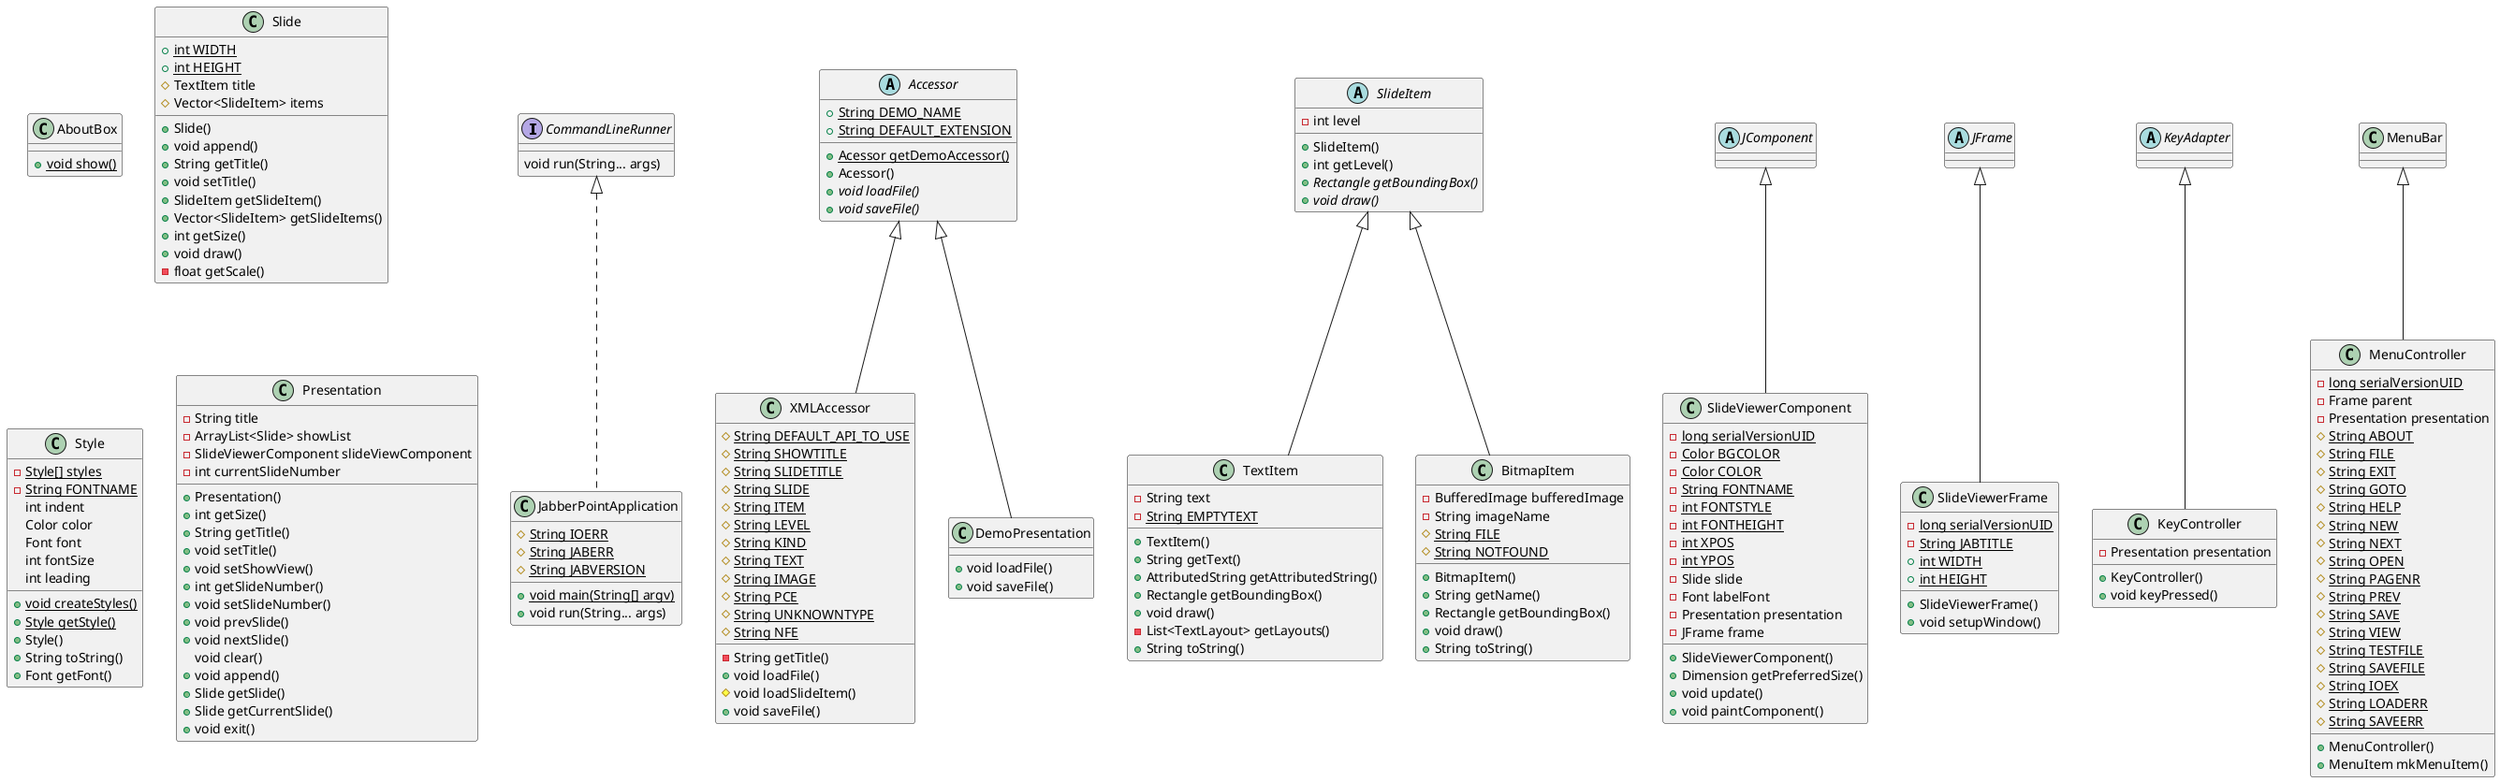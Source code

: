 @startuml JabberPoint

interface CommandLineRunner {
  void run(String... args)
}

class JabberPointApplication {
  #{static} String IOERR
  #{static} String JABERR
  #{static} String JABVERSION

  +{static} void main(String[] argv)
  + void run(String... args)
}

class JabberPointApplication implements CommandLineRunner

class AboutBox {
  +{static} void show()
}

abstract class Accessor {
  + {static} String DEMO_NAME
  + {static} String DEFAULT_EXTENSION
  + {static} Acessor getDemoAccessor()
  + Acessor()
  + {abstract} void loadFile()
  + {abstract} void saveFile()
}

class Slide {
  + {static} int WIDTH
  + {static} int HEIGHT
  # TextItem title
  # Vector<SlideItem> items
  + Slide()
  + void append()
  + String getTitle()
  + void setTitle()
  + SlideItem getSlideItem()
  + Vector<SlideItem> getSlideItems()
  + int getSize()
  + void draw()
  - float getScale()
}

abstract class SlideItem {
  - int level
  + SlideItem()
  + int getLevel()
  + {abstract} Rectangle getBoundingBox()
  + {abstract} void draw()
}

abstract class JComponent
abstract class JFrame

class SlideViewerComponent {
  - {static} long serialVersionUID
  - {static} Color BGCOLOR
  - {static} Color COLOR
  - {static} String FONTNAME
  - {static} int FONTSTYLE
  - {static} int FONTHEIGHT
  - {static} int XPOS
  - {static} int YPOS
  - Slide slide
  - Font labelFont
  - Presentation presentation
  - JFrame frame

  + SlideViewerComponent()
  + Dimension getPreferredSize()
  + void update()
  + void paintComponent()
}

class SlideViewerComponent extends JComponent

class SlideViewerFrame {
  - {static} long serialVersionUID
  - {static} String JABTITLE
  + {static} int WIDTH
  + {static} int HEIGHT
  + SlideViewerFrame()
  + void setupWindow()
}

class SlideViewerFrame extends JFrame

class Style {
  - {static} Style[] styles
  - {static} String FONTNAME
  int indent
  Color color
  Font font
  int fontSize
  int leading

  + {static} void createStyles()
  + {static} Style getStyle()
  + Style()
  + String toString()
  + Font getFont()
}

class TextItem {
  - String text
  - {static} String EMPTYTEXT
  + TextItem()
  + String getText()
  + AttributedString getAttributedString()
  + Rectangle getBoundingBox()
  + void draw()
  - List<TextLayout> getLayouts()
  + String toString()
}

class TextItem extends SlideItem

class XMLAccessor {
  # {static} String DEFAULT_API_TO_USE
  # {static} String SHOWTITLE
  # {static} String SLIDETITLE
  # {static} String SLIDE
  # {static} String ITEM
  # {static} String LEVEL
  # {static} String KIND
  # {static} String TEXT
  # {static} String IMAGE
  # {static} String PCE
  # {static} String UNKNOWNTYPE
  # {static} String NFE

  - String getTitle()
  + void loadFile()
  # void loadSlideItem()
  + void saveFile()
}

class XMLAccessor extends Accessor

class BitmapItem {
  - BufferedImage bufferedImage
  - String imageName
  # {static} String FILE
  # {static} String NOTFOUND

  + BitmapItem()
  + String getName()
  + Rectangle getBoundingBox()
  + void draw()
  + String toString()
}

class BitmapItem extends SlideItem

class DemoPresentation {
  + void loadFile()
  + void saveFile()
}

class DemoPresentation extends Accessor

abstract class KeyAdapter

class KeyController {
  - Presentation presentation
  + KeyController()
  + void keyPressed()
}

class KeyController extends KeyAdapter

class MenuBar

class MenuController {
  - {static} long serialVersionUID
  - Frame parent
  - Presentation presentation
  # {static} String ABOUT
  # {static} String FILE
  # {static} String EXIT
  # {static} String GOTO
  # {static} String HELP
  # {static} String NEW
  # {static} String NEXT
  # {static} String OPEN
  # {static} String PAGENR
  # {static} String PREV
  # {static} String SAVE
  # {static} String VIEW
  # {static} String TESTFILE
  # {static} String SAVEFILE
  # {static} String IOEX
  # {static} String LOADERR
  # {static} String SAVEERR

  + MenuController()
  + MenuItem mkMenuItem()
}

class MenuController extends MenuBar

class Presentation {
  - String title
  - ArrayList<Slide> showList
  - SlideViewerComponent slideViewComponent
  - int currentSlideNumber

  + Presentation()
  + int getSize()
  + String getTitle()
  + void setTitle()
  + void setShowView()
  + int getSlideNumber()
  + void setSlideNumber()
  + void prevSlide()
  + void nextSlide()
  void clear()
  + void append()
  + Slide getSlide()
  + Slide getCurrentSlide()
  + void exit()
}

@enduml
